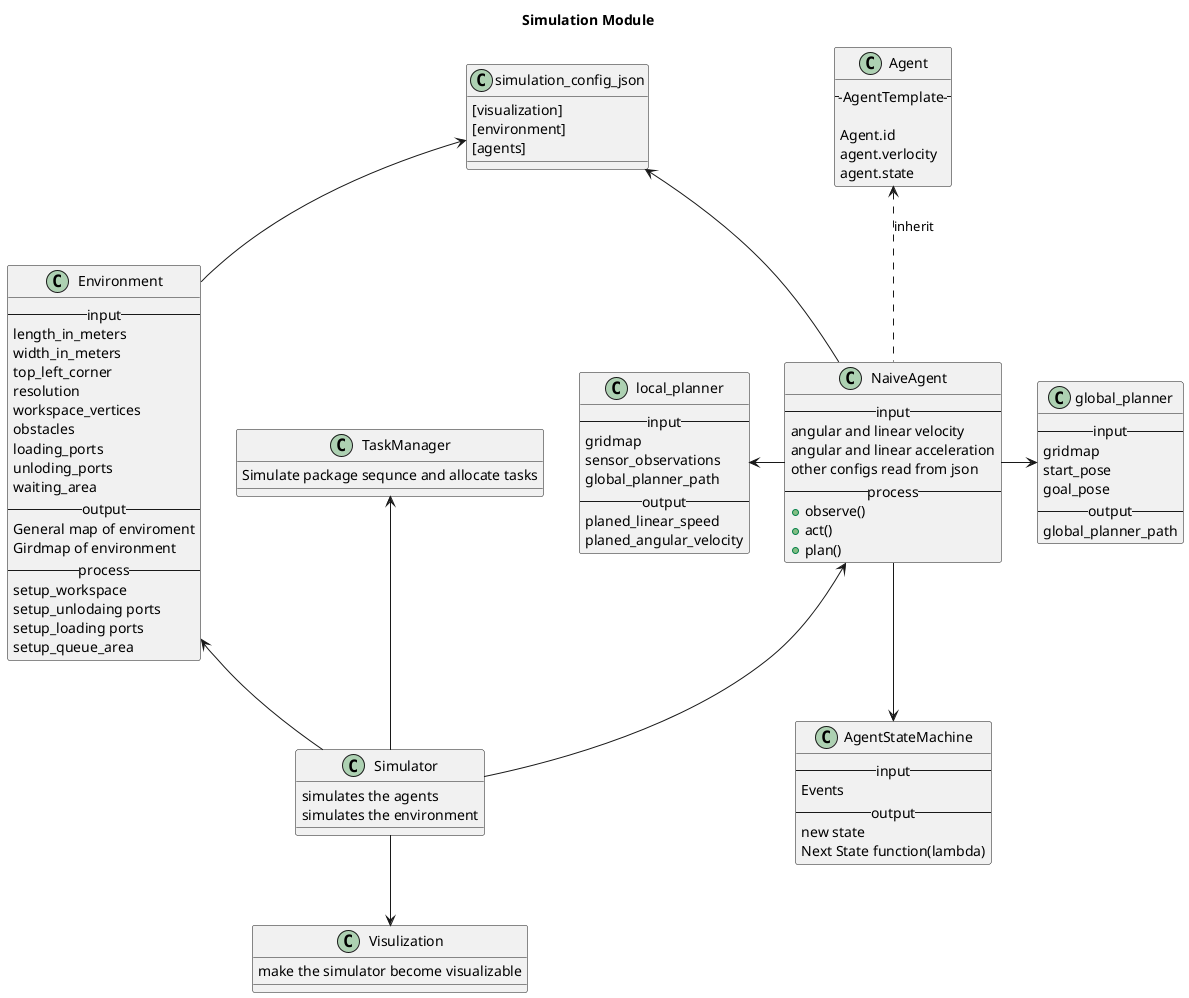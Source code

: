 @startuml

title Simulation Module

class "simulation_config_json" {
    [visualization]
    [environment]
    [agents]
}

class "Environment" {
    --input--
    length_in_meters
    width_in_meters
    top_left_corner
    resolution
    workspace_vertices
    obstacles
    loading_ports
    unloding_ports
    waiting_area
    --output--
    General map of enviroment
    Girdmap of environment
    --process--
    setup_workspace
    setup_unlodaing ports
    setup_loading ports
    setup_queue_area
}
class "TaskManager" {
  Simulate package sequnce and allocate tasks
}
class "Simulator"{
    simulates the agents
    simulates the environment
}


class "Visulization"{
    make the simulator become visualizable

}

class "AgentStateMachine"{
    --input--
    Events
    --output--
    new state
    Next State function(lambda)
}

class "NaiveAgent"{
    --input--
    angular and linear velocity
    angular and linear acceleration
    other configs read from json
    --process--
    +observe()
    +act()
    +plan()
}

class "Agent"{
    ---AgentTemplate---

    Agent.id
    agent.verlocity
    agent.state
}

class "global_planner"{
    --input--
    gridmap
    start_pose
    goal_pose
    --output--
    global_planner_path
}

class "local_planner"{
    --input--
    gridmap
    sensor_observations
    global_planner_path
    --output--
    planed_linear_speed
    planed_angular_velocity
}
TaskManager <-- Simulator
Environment <-- Simulator
NaiveAgent  <-- Simulator
Simulator --> Visulization
NaiveAgent  -> global_planner
NaiveAgent  --> AgentStateMachine
local_planner <- NaiveAgent
Agent  <.. NaiveAgent: inherit




simulation_config_json <-- NaiveAgent
simulation_config_json <-- Environment



@enduml
